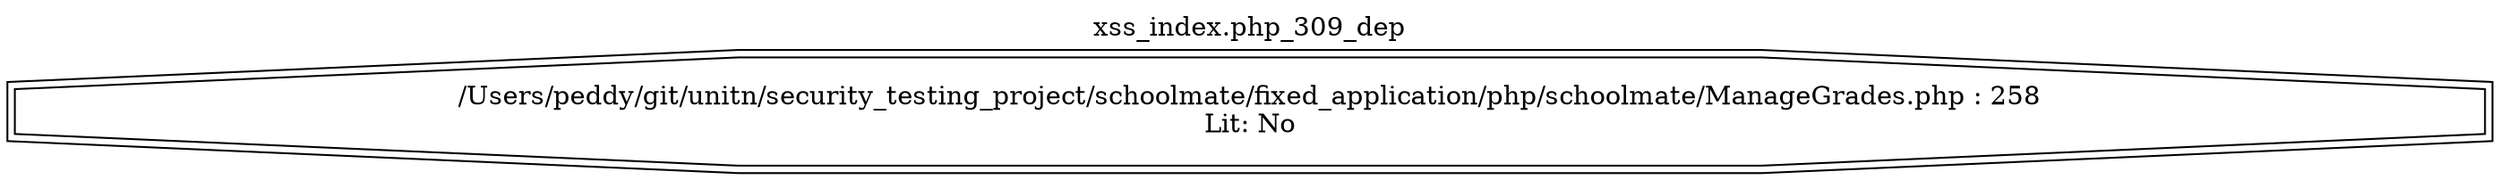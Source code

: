 digraph cfg {
  label="xss_index.php_309_dep";
  labelloc=t;
  n1 [shape=doubleoctagon, label="/Users/peddy/git/unitn/security_testing_project/schoolmate/fixed_application/php/schoolmate/ManageGrades.php : 258\nLit: No\n"];
}
